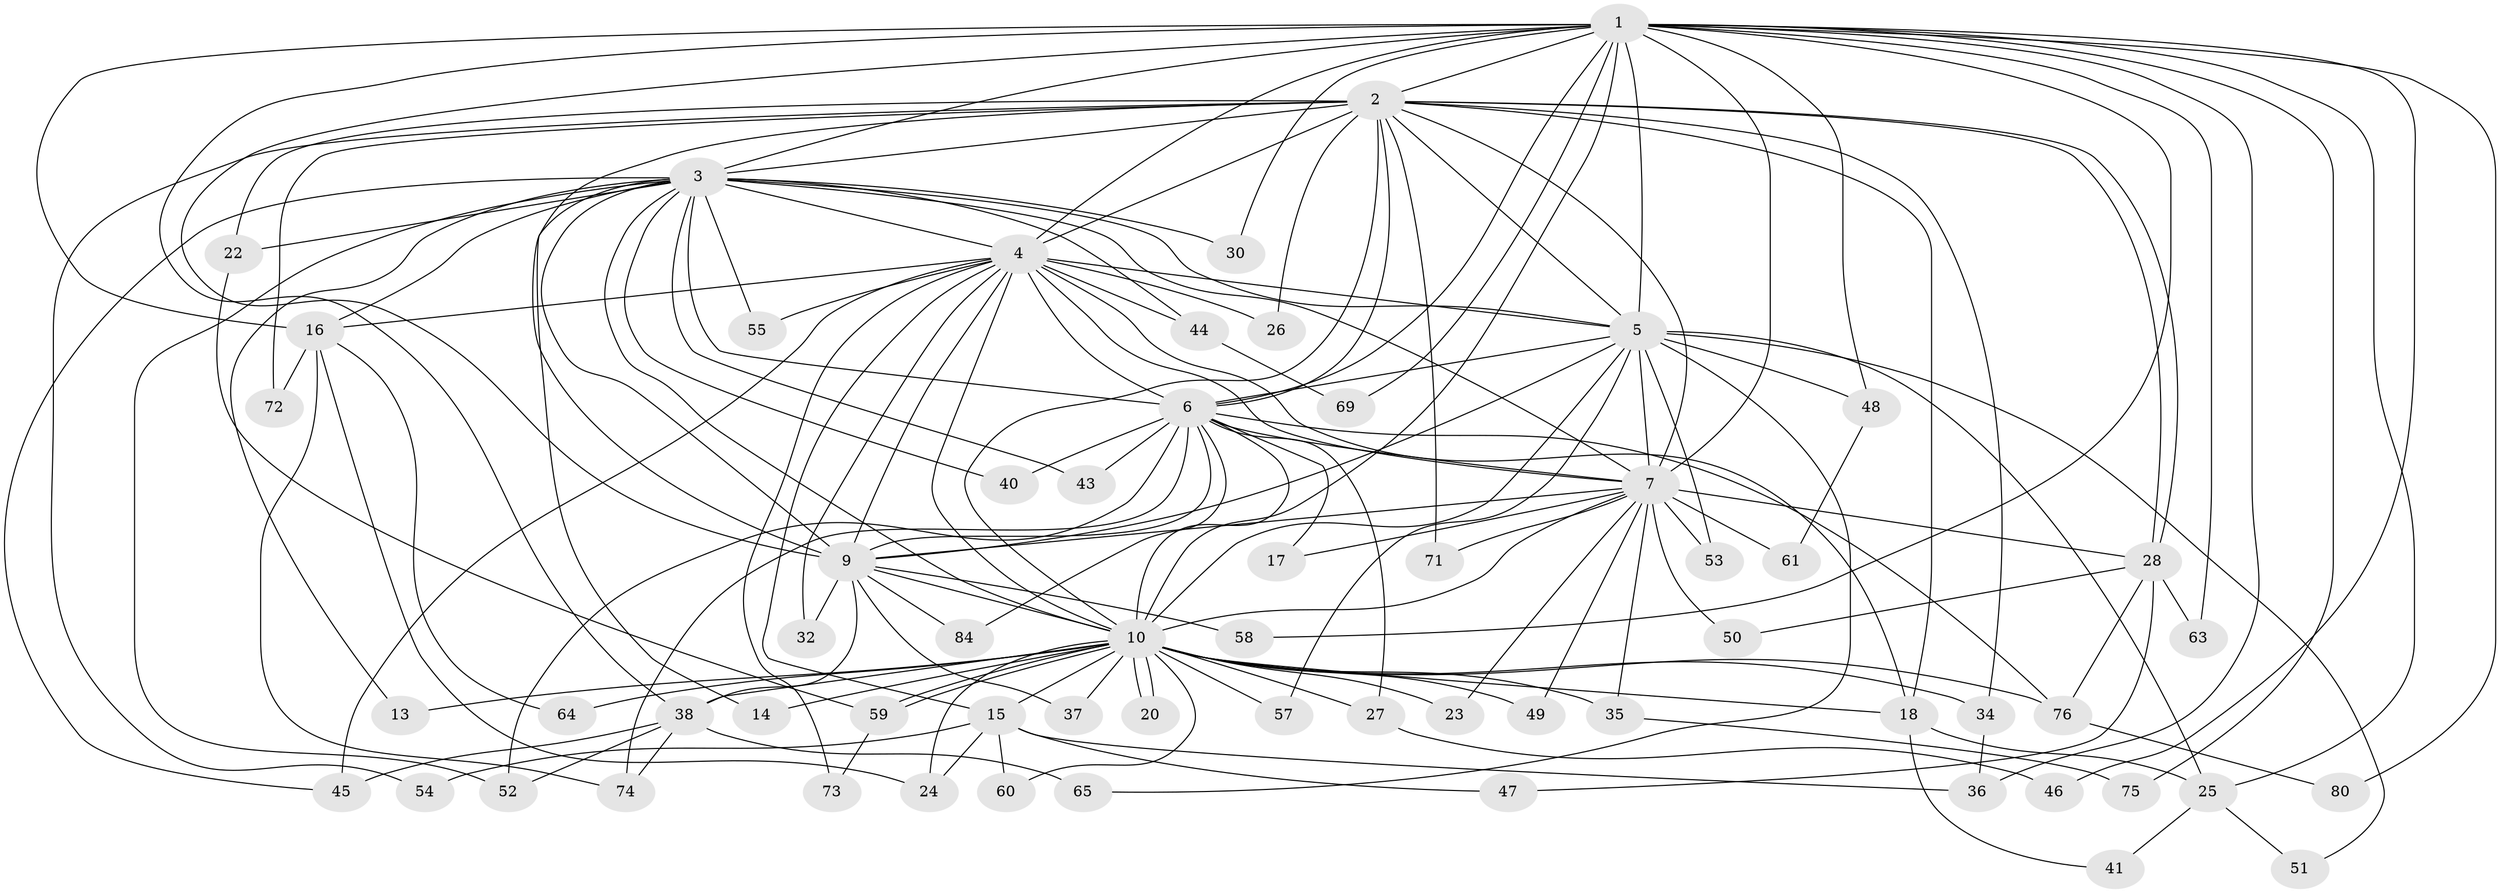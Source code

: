 // Generated by graph-tools (version 1.1) at 2025/23/03/03/25 07:23:40]
// undirected, 62 vertices, 154 edges
graph export_dot {
graph [start="1"]
  node [color=gray90,style=filled];
  1 [super="+62"];
  2 [super="+79"];
  3 [super="+12"];
  4 [super="+11"];
  5 [super="+82"];
  6 [super="+8"];
  7 [super="+68"];
  9 [super="+21"];
  10 [super="+29"];
  13;
  14;
  15;
  16 [super="+19"];
  17;
  18 [super="+42"];
  20;
  22;
  23;
  24 [super="+70"];
  25 [super="+83"];
  26;
  27 [super="+33"];
  28 [super="+31"];
  30;
  32;
  34;
  35;
  36 [super="+56"];
  37;
  38 [super="+39"];
  40;
  41;
  43;
  44;
  45 [super="+67"];
  46;
  47;
  48;
  49;
  50;
  51;
  52 [super="+77"];
  53;
  54;
  55;
  57;
  58;
  59 [super="+66"];
  60;
  61;
  63;
  64;
  65;
  69;
  71;
  72;
  73;
  74 [super="+81"];
  75;
  76 [super="+78"];
  80;
  84;
  1 -- 2;
  1 -- 3 [weight=2];
  1 -- 4;
  1 -- 5;
  1 -- 6 [weight=2];
  1 -- 7 [weight=2];
  1 -- 9;
  1 -- 10;
  1 -- 16;
  1 -- 25;
  1 -- 30;
  1 -- 36;
  1 -- 38;
  1 -- 46;
  1 -- 48;
  1 -- 58;
  1 -- 63;
  1 -- 69;
  1 -- 75;
  1 -- 80;
  2 -- 3;
  2 -- 4;
  2 -- 5;
  2 -- 6 [weight=2];
  2 -- 7 [weight=2];
  2 -- 9;
  2 -- 10 [weight=2];
  2 -- 18;
  2 -- 22;
  2 -- 26;
  2 -- 28;
  2 -- 28;
  2 -- 34;
  2 -- 54;
  2 -- 71;
  2 -- 72;
  3 -- 4;
  3 -- 5;
  3 -- 6 [weight=2];
  3 -- 7;
  3 -- 9;
  3 -- 10;
  3 -- 30;
  3 -- 40;
  3 -- 45;
  3 -- 43;
  3 -- 44;
  3 -- 13;
  3 -- 14;
  3 -- 16;
  3 -- 52;
  3 -- 22;
  3 -- 55;
  4 -- 5;
  4 -- 6 [weight=2];
  4 -- 7;
  4 -- 9;
  4 -- 10 [weight=2];
  4 -- 15;
  4 -- 26;
  4 -- 32;
  4 -- 44;
  4 -- 55;
  4 -- 73;
  4 -- 18;
  4 -- 45;
  4 -- 16;
  5 -- 6 [weight=2];
  5 -- 7;
  5 -- 9;
  5 -- 10;
  5 -- 48;
  5 -- 51;
  5 -- 53;
  5 -- 57;
  5 -- 65;
  5 -- 25;
  6 -- 7 [weight=2];
  6 -- 9 [weight=3];
  6 -- 10 [weight=2];
  6 -- 27 [weight=2];
  6 -- 52;
  6 -- 84;
  6 -- 74;
  6 -- 40;
  6 -- 43;
  6 -- 17;
  6 -- 76;
  7 -- 9;
  7 -- 10 [weight=2];
  7 -- 17;
  7 -- 23;
  7 -- 35;
  7 -- 49;
  7 -- 50;
  7 -- 53;
  7 -- 61;
  7 -- 71;
  7 -- 28;
  9 -- 10;
  9 -- 32;
  9 -- 37;
  9 -- 58;
  9 -- 84;
  9 -- 38;
  10 -- 13;
  10 -- 14;
  10 -- 15;
  10 -- 18;
  10 -- 20;
  10 -- 20;
  10 -- 23;
  10 -- 34;
  10 -- 35;
  10 -- 37;
  10 -- 38;
  10 -- 49;
  10 -- 57;
  10 -- 59;
  10 -- 59;
  10 -- 60;
  10 -- 64;
  10 -- 76;
  10 -- 24;
  10 -- 27;
  15 -- 24;
  15 -- 36;
  15 -- 47;
  15 -- 54;
  15 -- 60;
  16 -- 64;
  16 -- 72;
  16 -- 74;
  16 -- 24;
  18 -- 25;
  18 -- 41;
  22 -- 59;
  25 -- 41;
  25 -- 51;
  27 -- 46;
  28 -- 76;
  28 -- 50;
  28 -- 47;
  28 -- 63;
  34 -- 36;
  35 -- 75;
  38 -- 45;
  38 -- 65 [weight=2];
  38 -- 74;
  38 -- 52;
  44 -- 69;
  48 -- 61;
  59 -- 73;
  76 -- 80;
}
